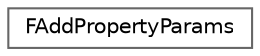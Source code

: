 digraph "Graphical Class Hierarchy"
{
 // INTERACTIVE_SVG=YES
 // LATEX_PDF_SIZE
  bgcolor="transparent";
  edge [fontname=Helvetica,fontsize=10,labelfontname=Helvetica,labelfontsize=10];
  node [fontname=Helvetica,fontsize=10,shape=box,height=0.2,width=0.4];
  rankdir="LR";
  Node0 [id="Node000000",label="FAddPropertyParams",height=0.2,width=0.4,color="grey40", fillcolor="white", style="filled",URL="$d5/df0/structFAddPropertyParams.html",tooltip="Parameters required for specifying behavior when adding external properties from detail customization..."];
}
